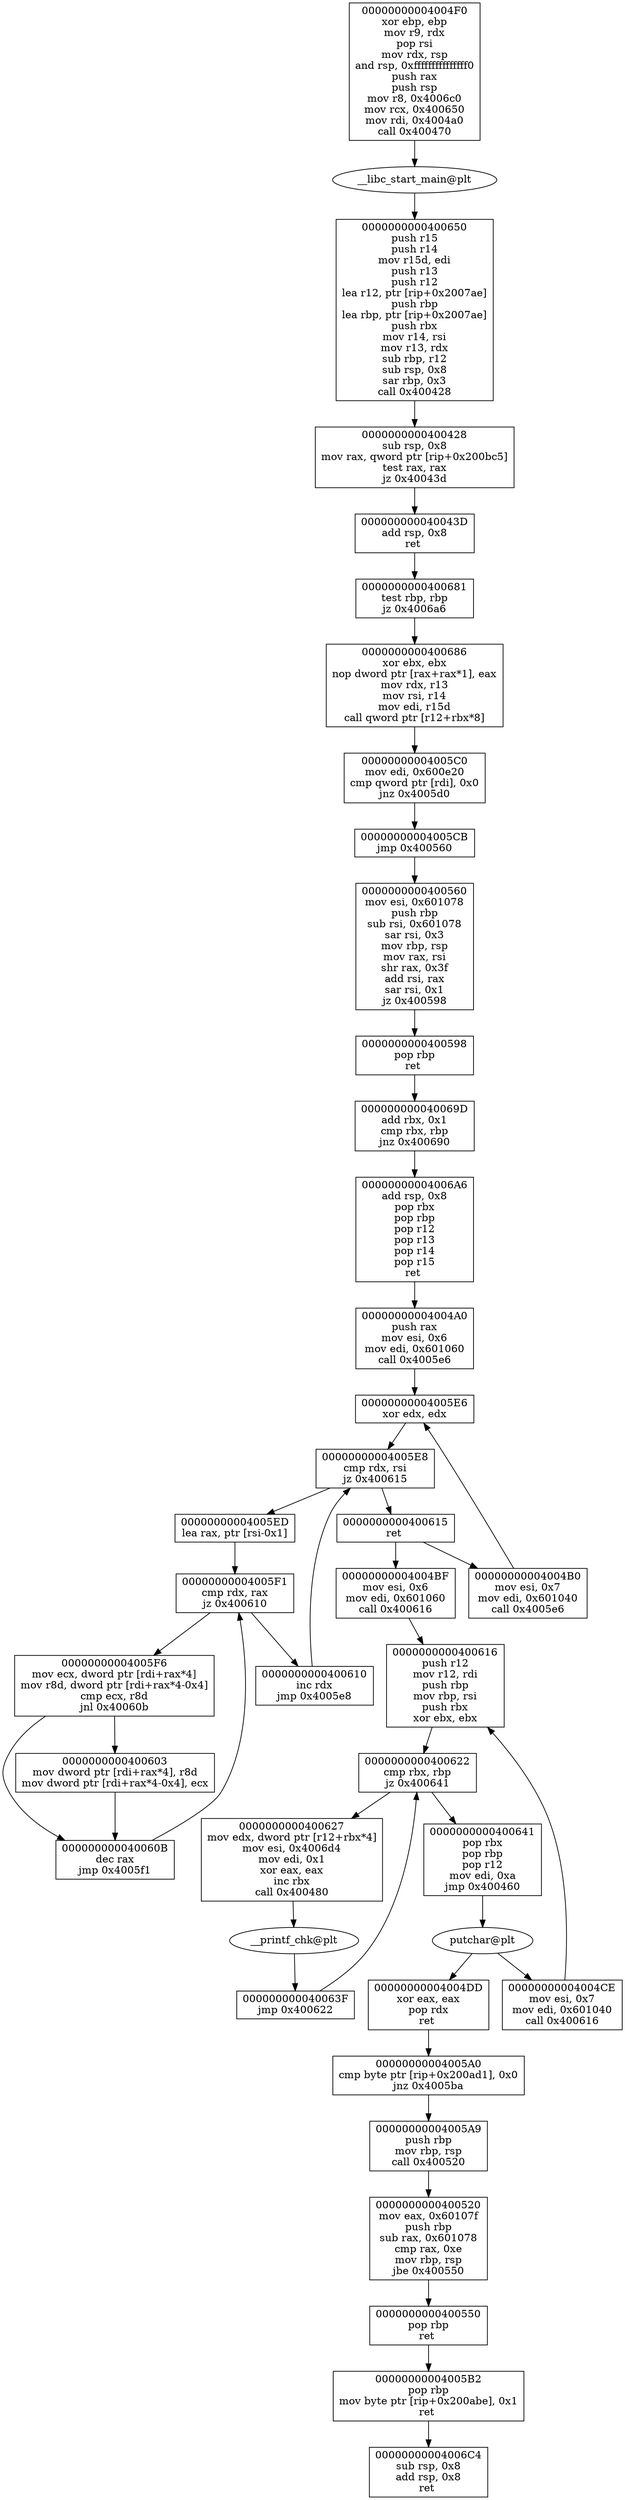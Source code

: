 strict digraph {
"00000000004004F0" [ shape = box, label = "00000000004004F0
xor ebp, ebp
mov r9, rdx
pop rsi
mov rdx, rsp
and rsp, 0xfffffffffffffff0
push rax
push rsp
mov r8, 0x4006c0
mov rcx, 0x400650
mov rdi, 0x4004a0
call 0x400470" ];
"00000000004004F0" -> "__libc_start_main@plt"
"__libc_start_main@plt" [ label = "__libc_start_main@plt" ];
"__libc_start_main@plt" -> "0000000000400650"
"0000000000400650" [ shape = box, label = "0000000000400650
push r15
push r14
mov r15d, edi
push r13
push r12
lea r12, ptr [rip+0x2007ae]
push rbp
lea rbp, ptr [rip+0x2007ae]
push rbx
mov r14, rsi
mov r13, rdx
sub rbp, r12
sub rsp, 0x8
sar rbp, 0x3
call 0x400428" ];
"0000000000400650" -> "0000000000400428"
"0000000000400428" [ shape = box, label = "0000000000400428
sub rsp, 0x8
mov rax, qword ptr [rip+0x200bc5]
test rax, rax
jz 0x40043d" ];
"0000000000400428" -> "000000000040043D"
"000000000040043D" [ shape = box, label = "000000000040043D
add rsp, 0x8
ret " ];
"000000000040043D" -> "0000000000400681"
"0000000000400681" [ shape = box, label = "0000000000400681
test rbp, rbp
jz 0x4006a6" ];
"0000000000400681" -> "0000000000400686"
"0000000000400686" [ shape = box, label = "0000000000400686
xor ebx, ebx
nop dword ptr [rax+rax*1], eax
mov rdx, r13
mov rsi, r14
mov edi, r15d
call qword ptr [r12+rbx*8]" ];
"0000000000400686" -> "00000000004005C0"
"00000000004005C0" [ shape = box, label = "00000000004005C0
mov edi, 0x600e20
cmp qword ptr [rdi], 0x0
jnz 0x4005d0" ];
"00000000004005C0" -> "00000000004005CB"
"00000000004005CB" [ shape = box, label = "00000000004005CB
jmp 0x400560" ];
"00000000004005CB" -> "0000000000400560"
"0000000000400560" [ shape = box, label = "0000000000400560
mov esi, 0x601078
push rbp
sub rsi, 0x601078
sar rsi, 0x3
mov rbp, rsp
mov rax, rsi
shr rax, 0x3f
add rsi, rax
sar rsi, 0x1
jz 0x400598" ];
"0000000000400560" -> "0000000000400598"
"0000000000400598" [ shape = box, label = "0000000000400598
pop rbp
ret " ];
"0000000000400598" -> "000000000040069D"
"000000000040069D" [ shape = box, label = "000000000040069D
add rbx, 0x1
cmp rbx, rbp
jnz 0x400690" ];
"000000000040069D" -> "00000000004006A6"
"00000000004006A6" [ shape = box, label = "00000000004006A6
add rsp, 0x8
pop rbx
pop rbp
pop r12
pop r13
pop r14
pop r15
ret " ];
"00000000004006A6" -> "00000000004004A0"
"00000000004004A0" [ shape = box, label = "00000000004004A0
push rax
mov esi, 0x6
mov edi, 0x601060
call 0x4005e6" ];
"00000000004004A0" -> "00000000004005E6"
"00000000004005E6" [ shape = box, label = "00000000004005E6
xor edx, edx" ];
"00000000004005E6" -> "00000000004005E8"
"00000000004005E8" [ shape = box, label = "00000000004005E8
cmp rdx, rsi
jz 0x400615" ];
"00000000004005E8" -> "00000000004005ED"
"00000000004005ED" [ shape = box, label = "00000000004005ED
lea rax, ptr [rsi-0x1]" ];
"00000000004005ED" -> "00000000004005F1"
"00000000004005F1" [ shape = box, label = "00000000004005F1
cmp rdx, rax
jz 0x400610" ];
"00000000004005F1" -> "00000000004005F6"
"00000000004005F6" [ shape = box, label = "00000000004005F6
mov ecx, dword ptr [rdi+rax*4]
mov r8d, dword ptr [rdi+rax*4-0x4]
cmp ecx, r8d
jnl 0x40060b" ];
"00000000004005F6" -> "0000000000400603"
"0000000000400603" [ shape = box, label = "0000000000400603
mov dword ptr [rdi+rax*4], r8d
mov dword ptr [rdi+rax*4-0x4], ecx" ];
"0000000000400603" -> "000000000040060B"
"000000000040060B" [ shape = box, label = "000000000040060B
dec rax
jmp 0x4005f1" ];
"000000000040060B" -> "00000000004005F1"
"00000000004005F1" [ shape = box, label = "00000000004005F1
cmp rdx, rax
jz 0x400610" ];
"00000000004005F1" -> "0000000000400610"
"0000000000400610" [ shape = box, label = "0000000000400610
inc rdx
jmp 0x4005e8" ];
"0000000000400610" -> "00000000004005E8"
"00000000004005F6" [ shape = box, label = "00000000004005F6
mov ecx, dword ptr [rdi+rax*4]
mov r8d, dword ptr [rdi+rax*4-0x4]
cmp ecx, r8d
jnl 0x40060b" ];
"00000000004005F6" -> "000000000040060B"
"00000000004005E8" [ shape = box, label = "00000000004005E8
cmp rdx, rsi
jz 0x400615" ];
"00000000004005E8" -> "0000000000400615"
"0000000000400615" [ shape = box, label = "0000000000400615
ret " ];
"0000000000400615" -> "00000000004004B0"
"00000000004004B0" [ shape = box, label = "00000000004004B0
mov esi, 0x7
mov edi, 0x601040
call 0x4005e6" ];
"00000000004004B0" -> "00000000004005E6"
"0000000000400615" [ shape = box, label = "0000000000400615
ret " ];
"0000000000400615" -> "00000000004004BF"
"00000000004004BF" [ shape = box, label = "00000000004004BF
mov esi, 0x6
mov edi, 0x601060
call 0x400616" ];
"00000000004004BF" -> "0000000000400616"
"0000000000400616" [ shape = box, label = "0000000000400616
push r12
mov r12, rdi
push rbp
mov rbp, rsi
push rbx
xor ebx, ebx" ];
"0000000000400616" -> "0000000000400622"
"0000000000400622" [ shape = box, label = "0000000000400622
cmp rbx, rbp
jz 0x400641" ];
"0000000000400622" -> "0000000000400627"
"0000000000400627" [ shape = box, label = "0000000000400627
mov edx, dword ptr [r12+rbx*4]
mov esi, 0x4006d4
mov edi, 0x1
xor eax, eax
inc rbx
call 0x400480" ];
"0000000000400627" -> "__printf_chk@plt"
"__printf_chk@plt" [ label = "__printf_chk@plt" ];
"__printf_chk@plt" -> "000000000040063F"
"000000000040063F" [ shape = box, label = "000000000040063F
jmp 0x400622" ];
"000000000040063F" -> "0000000000400622"
"0000000000400622" [ shape = box, label = "0000000000400622
cmp rbx, rbp
jz 0x400641" ];
"0000000000400622" -> "0000000000400641"
"0000000000400641" [ shape = box, label = "0000000000400641
pop rbx
pop rbp
pop r12
mov edi, 0xa
jmp 0x400460" ];
"0000000000400641" -> "putchar@plt"
"putchar@plt" [ label = "putchar@plt" ];
"putchar@plt" -> "00000000004004CE"
"00000000004004CE" [ shape = box, label = "00000000004004CE
mov esi, 0x7
mov edi, 0x601040
call 0x400616" ];
"00000000004004CE" -> "0000000000400616"
"putchar@plt" [ label = "putchar@plt" ];
"putchar@plt" -> "00000000004004DD"
"00000000004004DD" [ shape = box, label = "00000000004004DD
xor eax, eax
pop rdx
ret " ];
"00000000004004DD" -> "00000000004005A0"
"00000000004005A0" [ shape = box, label = "00000000004005A0
cmp byte ptr [rip+0x200ad1], 0x0
jnz 0x4005ba" ];
"00000000004005A0" -> "00000000004005A9"
"00000000004005A9" [ shape = box, label = "00000000004005A9
push rbp
mov rbp, rsp
call 0x400520" ];
"00000000004005A9" -> "0000000000400520"
"0000000000400520" [ shape = box, label = "0000000000400520
mov eax, 0x60107f
push rbp
sub rax, 0x601078
cmp rax, 0xe
mov rbp, rsp
jbe 0x400550" ];
"0000000000400520" -> "0000000000400550"
"0000000000400550" [ shape = box, label = "0000000000400550
pop rbp
ret " ];
"0000000000400550" -> "00000000004005B2"
"00000000004005B2" [ shape = box, label = "00000000004005B2
pop rbp
mov byte ptr [rip+0x200abe], 0x1
ret " ];
"00000000004005B2" -> "00000000004006C4"
"00000000004006C4" [ shape = box, label = "00000000004006C4
sub rsp, 0x8
add rsp, 0x8
ret " ];
}
